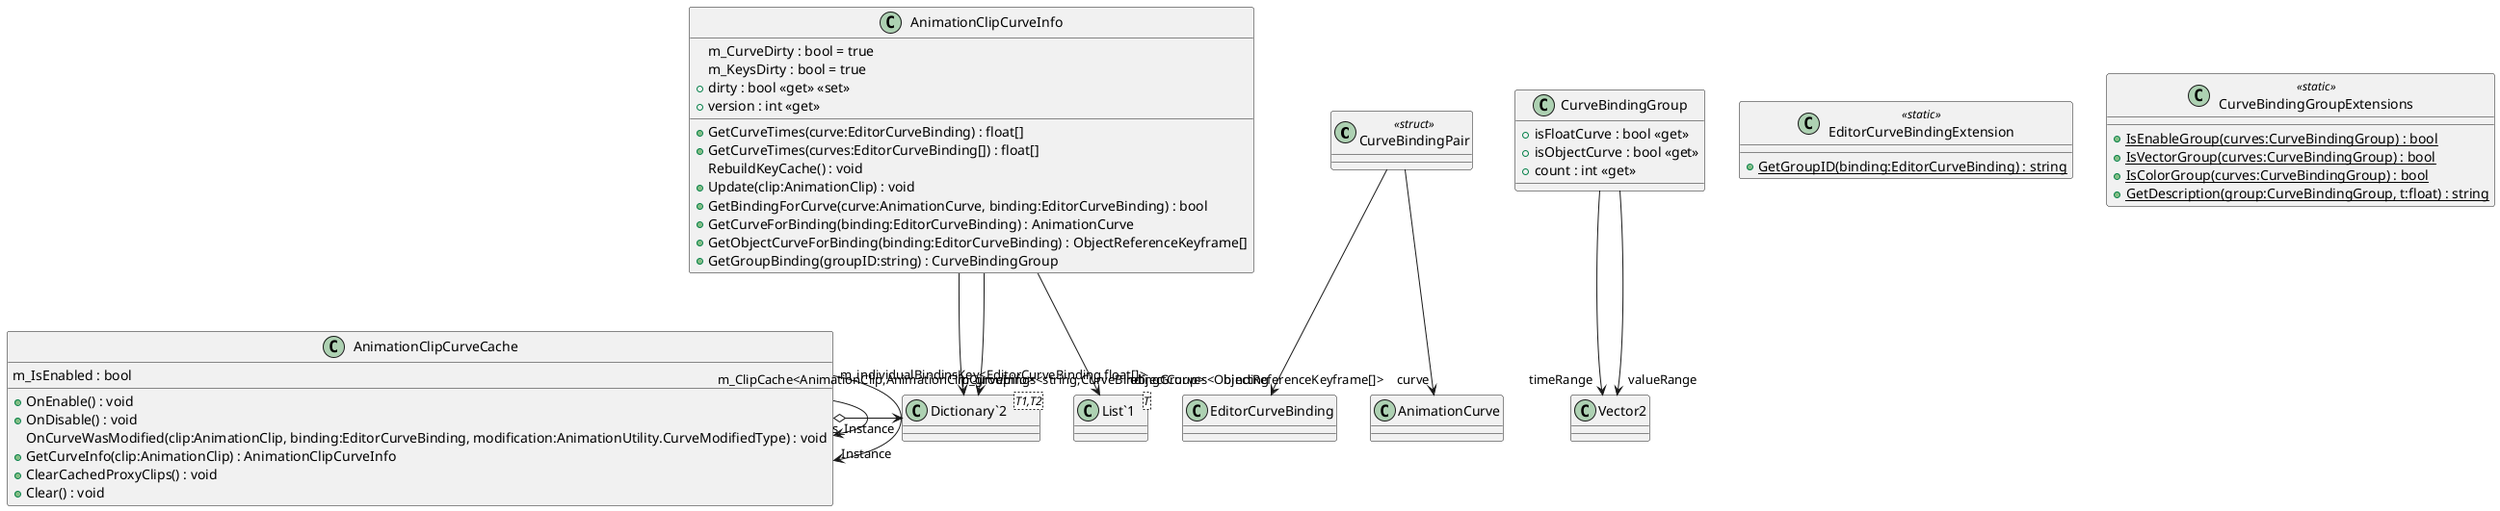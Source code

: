 @startuml
class CurveBindingPair <<struct>> {
}
class CurveBindingGroup {
    + isFloatCurve : bool <<get>>
    + isObjectCurve : bool <<get>>
    + count : int <<get>>
}
class AnimationClipCurveInfo {
    m_CurveDirty : bool = true
    m_KeysDirty : bool = true
    + dirty : bool <<get>> <<set>>
    + version : int <<get>>
    + GetCurveTimes(curve:EditorCurveBinding) : float[]
    + GetCurveTimes(curves:EditorCurveBinding[]) : float[]
    RebuildKeyCache() : void
    + Update(clip:AnimationClip) : void
    + GetBindingForCurve(curve:AnimationCurve, binding:EditorCurveBinding) : bool
    + GetCurveForBinding(binding:EditorCurveBinding) : AnimationCurve
    + GetObjectCurveForBinding(binding:EditorCurveBinding) : ObjectReferenceKeyframe[]
    + GetGroupBinding(groupID:string) : CurveBindingGroup
}
class AnimationClipCurveCache {
    m_IsEnabled : bool
    + OnEnable() : void
    + OnDisable() : void
    OnCurveWasModified(clip:AnimationClip, binding:EditorCurveBinding, modification:AnimationUtility.CurveModifiedType) : void
    + GetCurveInfo(clip:AnimationClip) : AnimationClipCurveInfo
    + ClearCachedProxyClips() : void
    + Clear() : void
}
class EditorCurveBindingExtension <<static>> {
    + {static} GetGroupID(binding:EditorCurveBinding) : string
}
class CurveBindingGroupExtensions <<static>> {
    + {static} IsEnableGroup(curves:CurveBindingGroup) : bool
    + {static} IsVectorGroup(curves:CurveBindingGroup) : bool
    + {static} IsColorGroup(curves:CurveBindingGroup) : bool
    + {static} GetDescription(group:CurveBindingGroup, t:float) : string
}
class "List`1"<T> {
}
class "Dictionary`2"<T1,T2> {
}
CurveBindingPair --> "binding" EditorCurveBinding
CurveBindingPair --> "curve" AnimationCurve
CurveBindingGroup --> "timeRange" Vector2
CurveBindingGroup --> "valueRange" Vector2
AnimationClipCurveInfo --> "objectCurves<ObjectReferenceKeyframe[]>" "List`1"
AnimationClipCurveInfo --> "m_groupings<string,CurveBindingGroup>" "Dictionary`2"
AnimationClipCurveInfo --> "m_individualBindinsKey<EditorCurveBinding,float[]>" "Dictionary`2"
AnimationClipCurveCache --> "s_Instance" AnimationClipCurveCache
AnimationClipCurveCache o-> "m_ClipCache<AnimationClip,AnimationClipCurveInfo>" "Dictionary`2"
AnimationClipCurveCache --> "Instance" AnimationClipCurveCache
@enduml
